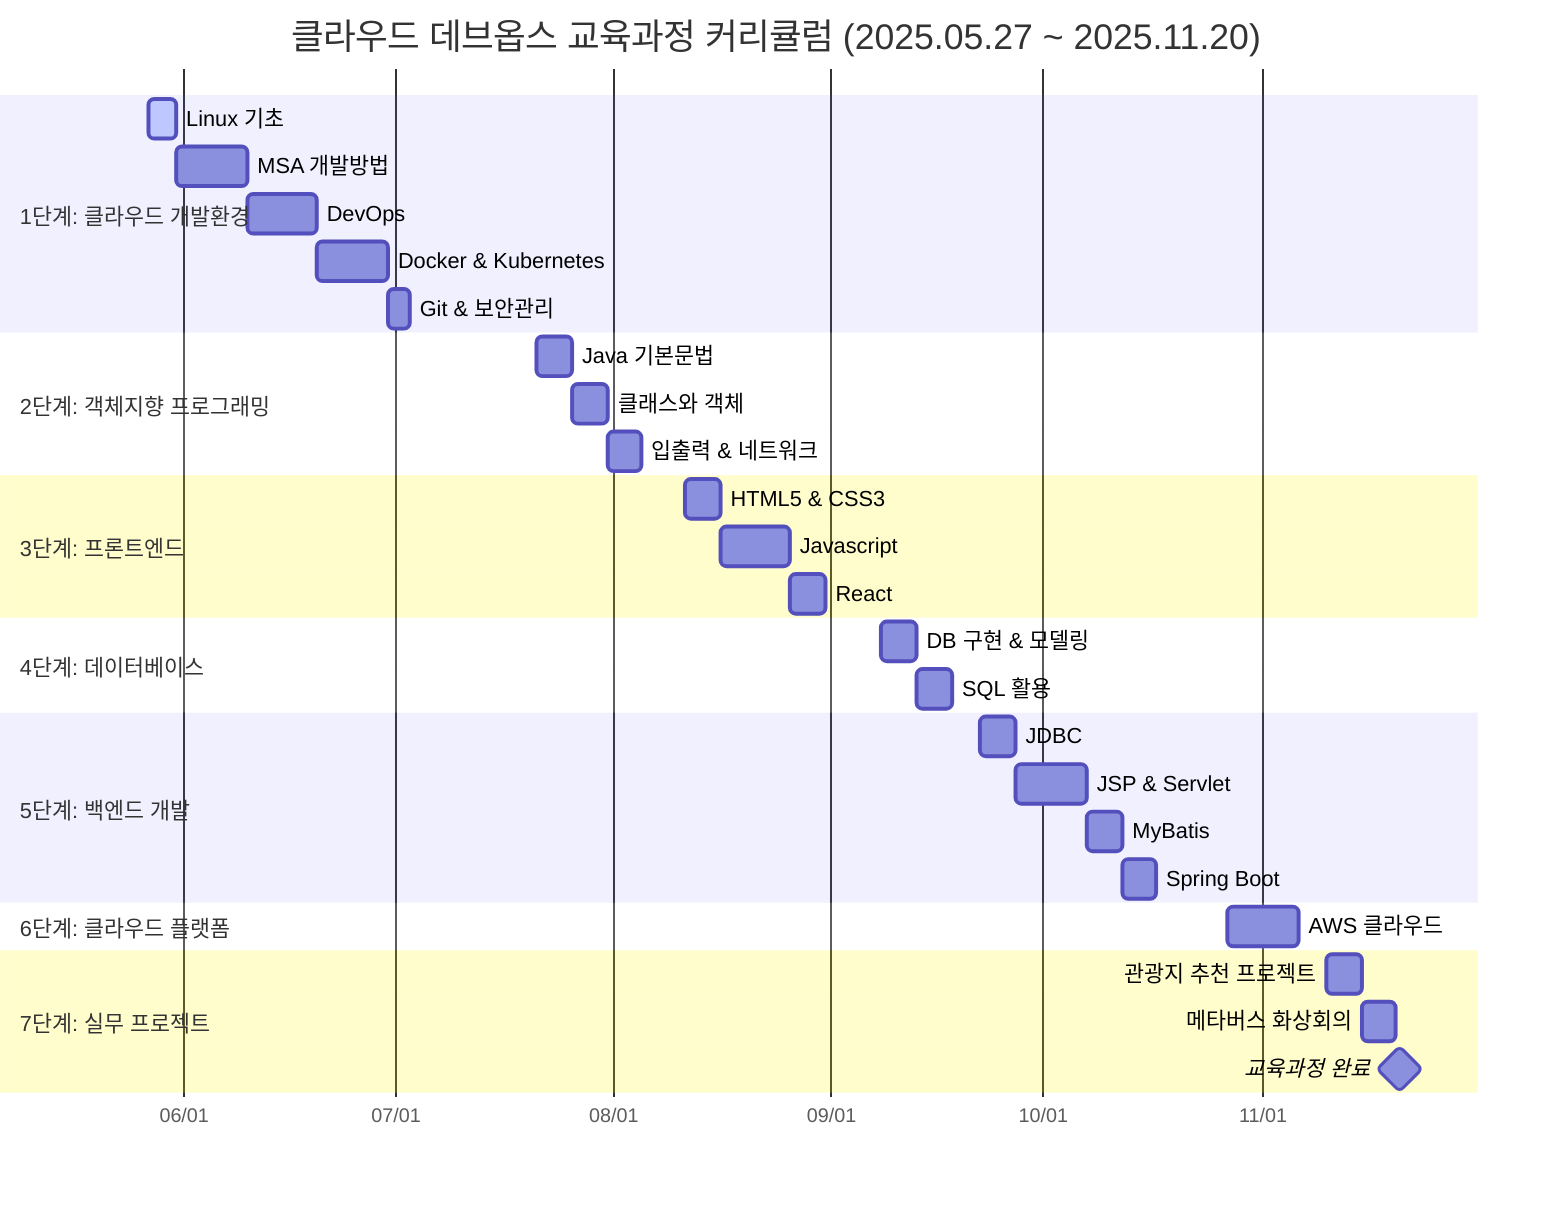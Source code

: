 gantt
    title 클라우드 데브옵스 교육과정 커리큘럼 (2025.05.27 ~ 2025.11.20)
    dateFormat  YYYY-MM-DD
    axisFormat  %m/%d

    section 1단계: 클라우드 개발환경
    Linux 기초               :active, linux, 2025-05-27, 4d
    MSA 개발방법            :msa, after linux, 10d
    DevOps                  :devops, after msa, 10d
    Docker & Kubernetes     :docker, after devops, 10d
    Git & 보안관리          :git, after docker, 3d

    section 2단계: 객체지향 프로그래밍
    Java 기본문법           :java1, 2025-07-21, 5d
    클래스와 객체           :java2, after java1, 5d
    입출력 & 네트워크       :java3, after java2, 5d

    section 3단계: 프론트엔드
    HTML5 & CSS3           :html, 2025-08-11, 5d
    Javascript             :js, after html, 10d
    React                  :react, after js, 5d

    section 4단계: 데이터베이스
    DB 구현 & 모델링       :db1, 2025-09-08, 5d
    SQL 활용               :db2, after db1, 5d

    section 5단계: 백엔드 개발
    JDBC                   :jdbc, 2025-09-22, 5d
    JSP & Servlet          :jsp, after jdbc, 10d
    MyBatis                :mybatis, after jsp, 5d
    Spring Boot            :spring, after mybatis, 5d

    section 6단계: 클라우드 플랫폼
    AWS 클라우드           :aws, 2025-10-27, 10d

    section 7단계: 실무 프로젝트
    관광지 추천 프로젝트    :proj1, 2025-11-10, 5d
    메타버스 화상회의      :proj2, after proj1, 5d
    교육과정 완료          :milestone, complete, after proj2, 1d
